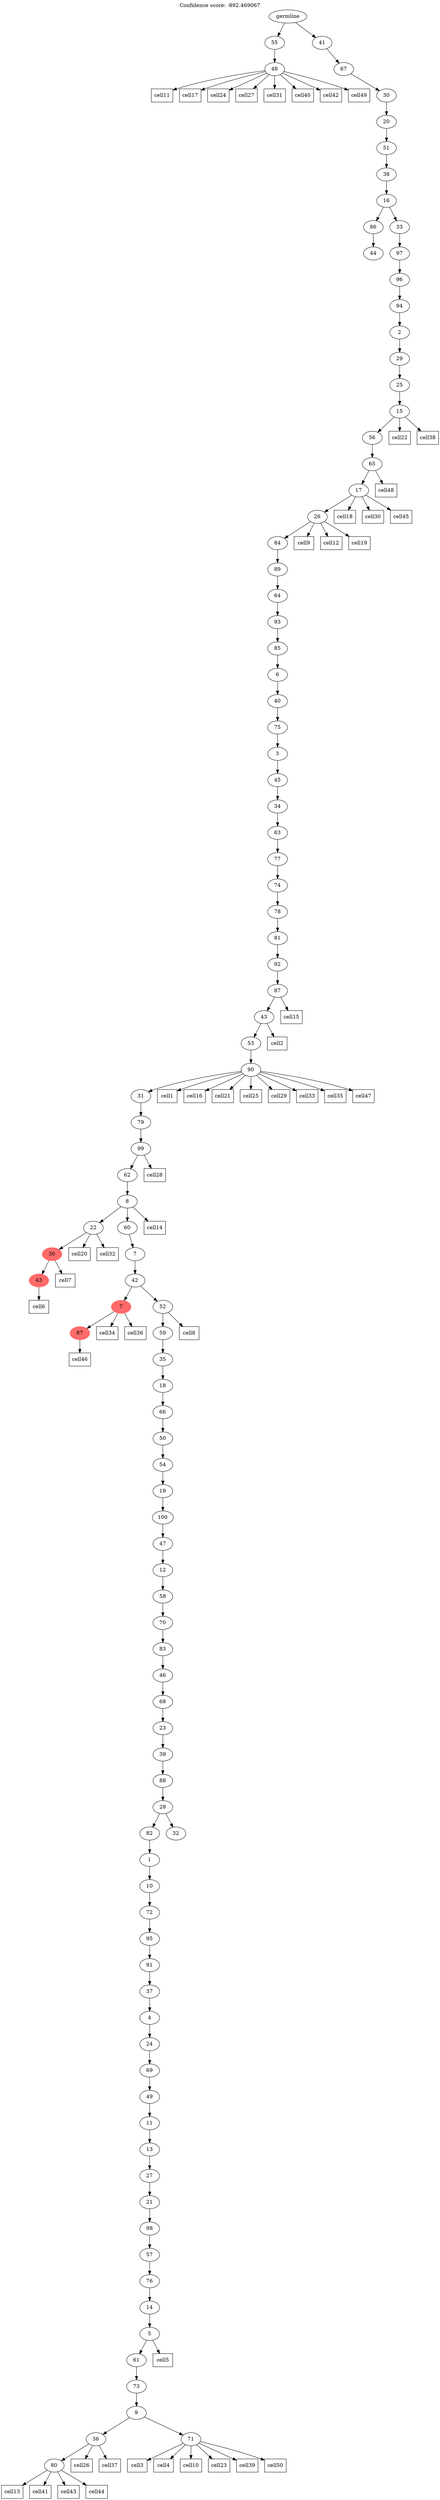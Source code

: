 digraph g {
	"103" -> "104";
	"104" [label="48"];
	"101" -> "102";
	"102" [label="44"];
	"99" -> "100";
	"100" [color=indianred1, style=filled, label="43"];
	"98" -> "99";
	"99" [color=indianred1, style=filled, label="30"];
	"96" -> "97";
	"97" [color=indianred1, style=filled, label="87"];
	"93" -> "94";
	"94" [label="80"];
	"91" -> "92";
	"92" [label="71"];
	"91" -> "93";
	"93" [label="36"];
	"90" -> "91";
	"91" [label="9"];
	"89" -> "90";
	"90" [label="73"];
	"88" -> "89";
	"89" [label="61"];
	"87" -> "88";
	"88" [label="5"];
	"86" -> "87";
	"87" [label="14"];
	"85" -> "86";
	"86" [label="76"];
	"84" -> "85";
	"85" [label="57"];
	"83" -> "84";
	"84" [label="98"];
	"82" -> "83";
	"83" [label="21"];
	"81" -> "82";
	"82" [label="27"];
	"80" -> "81";
	"81" [label="13"];
	"79" -> "80";
	"80" [label="11"];
	"78" -> "79";
	"79" [label="49"];
	"77" -> "78";
	"78" [label="69"];
	"76" -> "77";
	"77" [label="24"];
	"75" -> "76";
	"76" [label="4"];
	"74" -> "75";
	"75" [label="37"];
	"73" -> "74";
	"74" [label="91"];
	"72" -> "73";
	"73" [label="95"];
	"71" -> "72";
	"72" [label="72"];
	"70" -> "71";
	"71" [label="10"];
	"69" -> "70";
	"70" [label="1"];
	"68" -> "69";
	"69" [label="82"];
	"68" -> "95";
	"95" [label="32"];
	"67" -> "68";
	"68" [label="28"];
	"66" -> "67";
	"67" [label="88"];
	"65" -> "66";
	"66" [label="39"];
	"64" -> "65";
	"65" [label="23"];
	"63" -> "64";
	"64" [label="68"];
	"62" -> "63";
	"63" [label="46"];
	"61" -> "62";
	"62" [label="83"];
	"60" -> "61";
	"61" [label="70"];
	"59" -> "60";
	"60" [label="58"];
	"58" -> "59";
	"59" [label="12"];
	"57" -> "58";
	"58" [label="47"];
	"56" -> "57";
	"57" [label="100"];
	"55" -> "56";
	"56" [label="19"];
	"54" -> "55";
	"55" [label="54"];
	"53" -> "54";
	"54" [label="50"];
	"52" -> "53";
	"53" [label="66"];
	"51" -> "52";
	"52" [label="18"];
	"50" -> "51";
	"51" [label="35"];
	"49" -> "50";
	"50" [label="59"];
	"48" -> "49";
	"49" [label="52"];
	"48" -> "96";
	"96" [color=indianred1, style=filled, label="7"];
	"47" -> "48";
	"48" [label="42"];
	"46" -> "47";
	"47" [label="7"];
	"45" -> "46";
	"46" [label="60"];
	"45" -> "98";
	"98" [label="22"];
	"44" -> "45";
	"45" [label="8"];
	"43" -> "44";
	"44" [label="62"];
	"42" -> "43";
	"43" [label="99"];
	"41" -> "42";
	"42" [label="79"];
	"40" -> "41";
	"41" [label="31"];
	"39" -> "40";
	"40" [label="90"];
	"38" -> "39";
	"39" [label="53"];
	"37" -> "38";
	"38" [label="43"];
	"36" -> "37";
	"37" [label="87"];
	"35" -> "36";
	"36" [label="92"];
	"34" -> "35";
	"35" [label="81"];
	"33" -> "34";
	"34" [label="78"];
	"32" -> "33";
	"33" [label="74"];
	"31" -> "32";
	"32" [label="77"];
	"30" -> "31";
	"31" [label="63"];
	"29" -> "30";
	"30" [label="34"];
	"28" -> "29";
	"29" [label="45"];
	"27" -> "28";
	"28" [label="3"];
	"26" -> "27";
	"27" [label="75"];
	"25" -> "26";
	"26" [label="40"];
	"24" -> "25";
	"25" [label="6"];
	"23" -> "24";
	"24" [label="85"];
	"22" -> "23";
	"23" [label="93"];
	"21" -> "22";
	"22" [label="64"];
	"20" -> "21";
	"21" [label="89"];
	"19" -> "20";
	"20" [label="84"];
	"18" -> "19";
	"19" [label="26"];
	"17" -> "18";
	"18" [label="17"];
	"16" -> "17";
	"17" [label="65"];
	"15" -> "16";
	"16" [label="56"];
	"14" -> "15";
	"15" [label="15"];
	"13" -> "14";
	"14" [label="25"];
	"12" -> "13";
	"13" [label="29"];
	"11" -> "12";
	"12" [label="2"];
	"10" -> "11";
	"11" [label="94"];
	"9" -> "10";
	"10" [label="96"];
	"8" -> "9";
	"9" [label="97"];
	"7" -> "8";
	"8" [label="33"];
	"7" -> "101";
	"101" [label="86"];
	"6" -> "7";
	"7" [label="16"];
	"5" -> "6";
	"6" [label="38"];
	"4" -> "5";
	"5" [label="51"];
	"3" -> "4";
	"4" [label="20"];
	"2" -> "3";
	"3" [label="30"];
	"1" -> "2";
	"2" [label="67"];
	"0" -> "1";
	"1" [label="41"];
	"0" -> "103";
	"103" [label="55"];
	"0" [label="germline"];
	"40" -> "cell1";
	"cell1" [shape=box];
	"38" -> "cell2";
	"cell2" [shape=box];
	"92" -> "cell3";
	"cell3" [shape=box];
	"92" -> "cell4";
	"cell4" [shape=box];
	"88" -> "cell5";
	"cell5" [shape=box];
	"100" -> "cell6";
	"cell6" [shape=box];
	"99" -> "cell7";
	"cell7" [shape=box];
	"49" -> "cell8";
	"cell8" [shape=box];
	"19" -> "cell9";
	"cell9" [shape=box];
	"92" -> "cell10";
	"cell10" [shape=box];
	"104" -> "cell11";
	"cell11" [shape=box];
	"19" -> "cell12";
	"cell12" [shape=box];
	"94" -> "cell13";
	"cell13" [shape=box];
	"45" -> "cell14";
	"cell14" [shape=box];
	"37" -> "cell15";
	"cell15" [shape=box];
	"40" -> "cell16";
	"cell16" [shape=box];
	"104" -> "cell17";
	"cell17" [shape=box];
	"18" -> "cell18";
	"cell18" [shape=box];
	"19" -> "cell19";
	"cell19" [shape=box];
	"98" -> "cell20";
	"cell20" [shape=box];
	"40" -> "cell21";
	"cell21" [shape=box];
	"15" -> "cell22";
	"cell22" [shape=box];
	"92" -> "cell23";
	"cell23" [shape=box];
	"104" -> "cell24";
	"cell24" [shape=box];
	"40" -> "cell25";
	"cell25" [shape=box];
	"93" -> "cell26";
	"cell26" [shape=box];
	"104" -> "cell27";
	"cell27" [shape=box];
	"43" -> "cell28";
	"cell28" [shape=box];
	"40" -> "cell29";
	"cell29" [shape=box];
	"18" -> "cell30";
	"cell30" [shape=box];
	"104" -> "cell31";
	"cell31" [shape=box];
	"98" -> "cell32";
	"cell32" [shape=box];
	"40" -> "cell33";
	"cell33" [shape=box];
	"96" -> "cell34";
	"cell34" [shape=box];
	"40" -> "cell35";
	"cell35" [shape=box];
	"96" -> "cell36";
	"cell36" [shape=box];
	"93" -> "cell37";
	"cell37" [shape=box];
	"15" -> "cell38";
	"cell38" [shape=box];
	"92" -> "cell39";
	"cell39" [shape=box];
	"104" -> "cell40";
	"cell40" [shape=box];
	"94" -> "cell41";
	"cell41" [shape=box];
	"104" -> "cell42";
	"cell42" [shape=box];
	"94" -> "cell43";
	"cell43" [shape=box];
	"94" -> "cell44";
	"cell44" [shape=box];
	"18" -> "cell45";
	"cell45" [shape=box];
	"97" -> "cell46";
	"cell46" [shape=box];
	"40" -> "cell47";
	"cell47" [shape=box];
	"17" -> "cell48";
	"cell48" [shape=box];
	"104" -> "cell49";
	"cell49" [shape=box];
	"92" -> "cell50";
	"cell50" [shape=box];
	labelloc="t";
	label="Confidence score: -892.469067";
}

